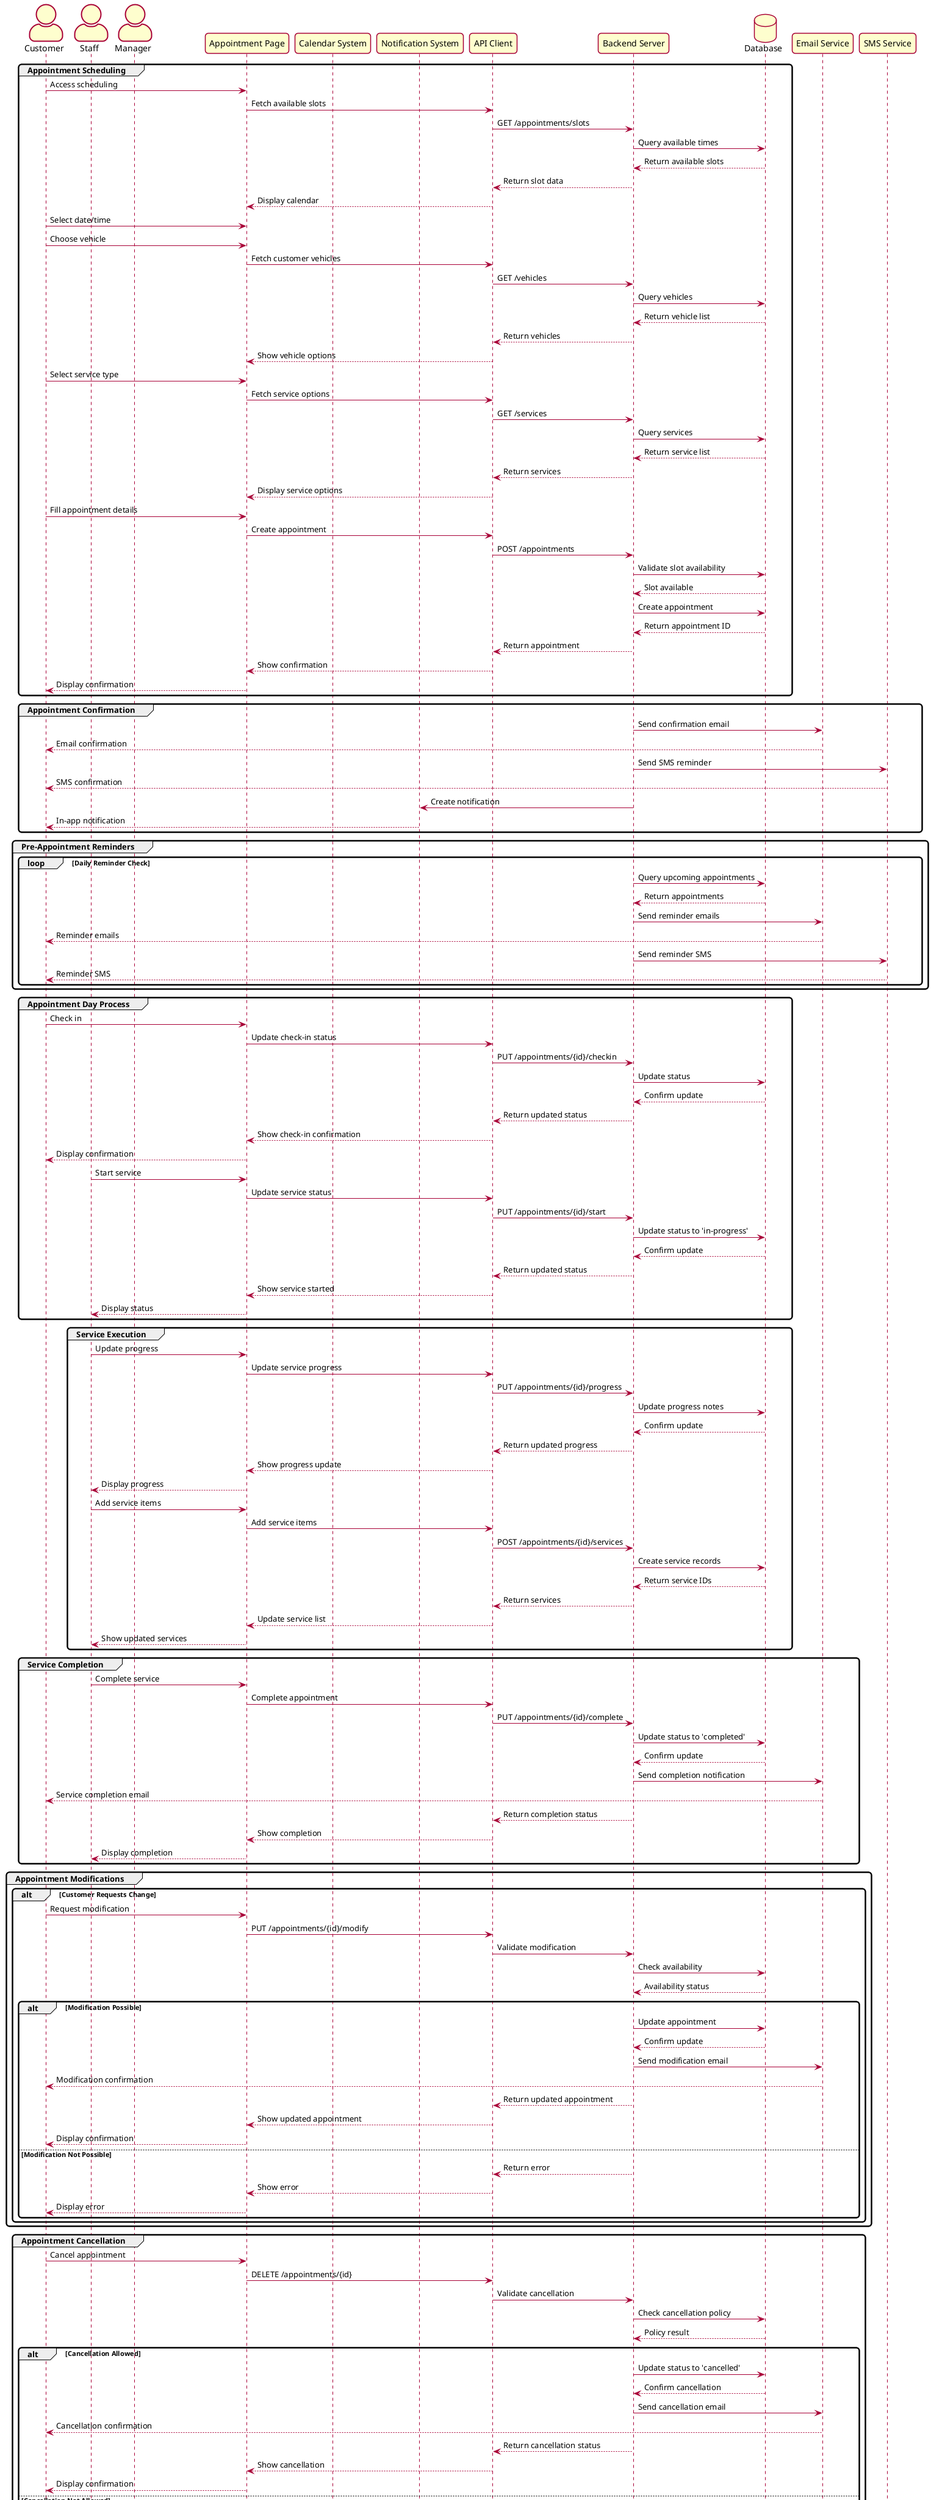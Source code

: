 @startuml Appointment Management Flow
skin rose
skinparam actorStyle awesome
skinparam roundcorner 10
skinparam shadowing false

actor "Customer" as Customer
actor "Staff" as Staff
actor "Manager" as Manager
participant "Appointment Page" as AppointmentPage
participant "Calendar System" as CalendarSystem
participant "Notification System" as NotificationSystem
participant "API Client" as API
participant "Backend Server" as Server
database "Database" as DB
participant "Email Service" as EmailService
participant "SMS Service" as SMSService

' === Appointment Scheduling ===
group Appointment Scheduling
    Customer -> AppointmentPage: Access scheduling
    AppointmentPage -> API: Fetch available slots
    API -> Server: GET /appointments/slots
    Server -> DB: Query available times
    DB --> Server: Return available slots
    Server --> API: Return slot data
    API --> AppointmentPage: Display calendar
    
    Customer -> AppointmentPage: Select date/time
    Customer -> AppointmentPage: Choose vehicle
    AppointmentPage -> API: Fetch customer vehicles
    API -> Server: GET /vehicles
    Server -> DB: Query vehicles
    DB --> Server: Return vehicle list
    Server --> API: Return vehicles
    API --> AppointmentPage: Show vehicle options
    
    Customer -> AppointmentPage: Select service type
    AppointmentPage -> API: Fetch service options
    API -> Server: GET /services
    Server -> DB: Query services
    DB --> Server: Return service list
    Server --> API: Return services
    API --> AppointmentPage: Display service options
    
    Customer -> AppointmentPage: Fill appointment details
    AppointmentPage -> API: Create appointment
    API -> Server: POST /appointments
    Server -> DB: Validate slot availability
    DB --> Server: Slot available
    Server -> DB: Create appointment
    DB --> Server: Return appointment ID
    Server --> API: Return appointment
    API --> AppointmentPage: Show confirmation
    AppointmentPage --> Customer: Display confirmation
end

' === Appointment Confirmation ===
group Appointment Confirmation
    Server -> EmailService: Send confirmation email
    EmailService --> Customer: Email confirmation
    Server -> SMSService: Send SMS reminder
    SMSService --> Customer: SMS confirmation
    Server -> NotificationSystem: Create notification
    NotificationSystem --> Customer: In-app notification
end

' === Pre-Appointment Reminders ===
group Pre-Appointment Reminders
    loop Daily Reminder Check
        Server -> DB: Query upcoming appointments
        DB --> Server: Return appointments
        Server -> EmailService: Send reminder emails
        EmailService --> Customer: Reminder emails
        Server -> SMSService: Send reminder SMS
        SMSService --> Customer: Reminder SMS
    end
end

' === Appointment Day Process ===
group Appointment Day Process
    Customer -> AppointmentPage: Check in
    AppointmentPage -> API: Update check-in status
    API -> Server: PUT /appointments/{id}/checkin
    Server -> DB: Update status
    DB --> Server: Confirm update
    Server --> API: Return updated status
    API --> AppointmentPage: Show check-in confirmation
    AppointmentPage --> Customer: Display confirmation
    
    Staff -> AppointmentPage: Start service
    AppointmentPage -> API: Update service status
    API -> Server: PUT /appointments/{id}/start
    Server -> DB: Update status to 'in-progress'
    DB --> Server: Confirm update
    Server --> API: Return updated status
    API --> AppointmentPage: Show service started
    AppointmentPage --> Staff: Display status
end

' === Service Execution ===
group Service Execution
    Staff -> AppointmentPage: Update progress
    AppointmentPage -> API: Update service progress
    API -> Server: PUT /appointments/{id}/progress
    Server -> DB: Update progress notes
    DB --> Server: Confirm update
    Server --> API: Return updated progress
    API --> AppointmentPage: Show progress update
    AppointmentPage --> Staff: Display progress
    
    Staff -> AppointmentPage: Add service items
    AppointmentPage -> API: Add service items
    API -> Server: POST /appointments/{id}/services
    Server -> DB: Create service records
    DB --> Server: Return service IDs
    Server --> API: Return services
    API --> AppointmentPage: Update service list
    AppointmentPage --> Staff: Show updated services
end

' === Service Completion ===
group Service Completion
    Staff -> AppointmentPage: Complete service
    AppointmentPage -> API: Complete appointment
    API -> Server: PUT /appointments/{id}/complete
    Server -> DB: Update status to 'completed'
    DB --> Server: Confirm update
    Server -> EmailService: Send completion notification
    EmailService --> Customer: Service completion email
    Server --> API: Return completion status
    API --> AppointmentPage: Show completion
    AppointmentPage --> Staff: Display completion
end

' === Appointment Modifications ===
group Appointment Modifications
    alt Customer Requests Change
        Customer -> AppointmentPage: Request modification
        AppointmentPage -> API: PUT /appointments/{id}/modify
        API -> Server: Validate modification
        Server -> DB: Check availability
        DB --> Server: Availability status
        alt Modification Possible
            Server -> DB: Update appointment
            DB --> Server: Confirm update
            Server -> EmailService: Send modification email
            EmailService --> Customer: Modification confirmation
            Server --> API: Return updated appointment
            API --> AppointmentPage: Show updated appointment
            AppointmentPage --> Customer: Display confirmation
        else Modification Not Possible
            Server --> API: Return error
            API --> AppointmentPage: Show error
            AppointmentPage --> Customer: Display error
        end
    end
end

' === Appointment Cancellation ===
group Appointment Cancellation
    Customer -> AppointmentPage: Cancel appointment
    AppointmentPage -> API: DELETE /appointments/{id}
    API -> Server: Validate cancellation
    Server -> DB: Check cancellation policy
    DB --> Server: Policy result
    alt Cancellation Allowed
        Server -> DB: Update status to 'cancelled'
        DB --> Server: Confirm cancellation
        Server -> EmailService: Send cancellation email
        EmailService --> Customer: Cancellation confirmation
        Server --> API: Return cancellation status
        API --> AppointmentPage: Show cancellation
        AppointmentPage --> Customer: Display confirmation
    else Cancellation Not Allowed
        Server --> API: Return policy error
        API --> AppointmentPage: Show policy message
        AppointmentPage --> Customer: Display policy
    end
end

' === Manager Oversight ===
group Manager Oversight
    Manager -> AppointmentPage: View appointment reports
    AppointmentPage -> API: GET /appointments/reports
    API -> Server: Generate appointment analytics
    Server -> DB: Query appointment data
    DB --> Server: Return appointment statistics
    Server --> API: Return report data
    API --> AppointmentPage: Display reports
    AppointmentPage --> Manager: Show analytics
    
    Manager -> AppointmentPage: Manage staff schedules
    AppointmentPage -> API: GET /staff/schedules
    API -> Server: Fetch staff availability
    Server -> DB: Query staff schedules
    DB --> Server: Return schedule data
    Server --> API: Return schedules
    API --> AppointmentPage: Display schedules
    AppointmentPage --> Manager: Show staff availability
end

@enduml 